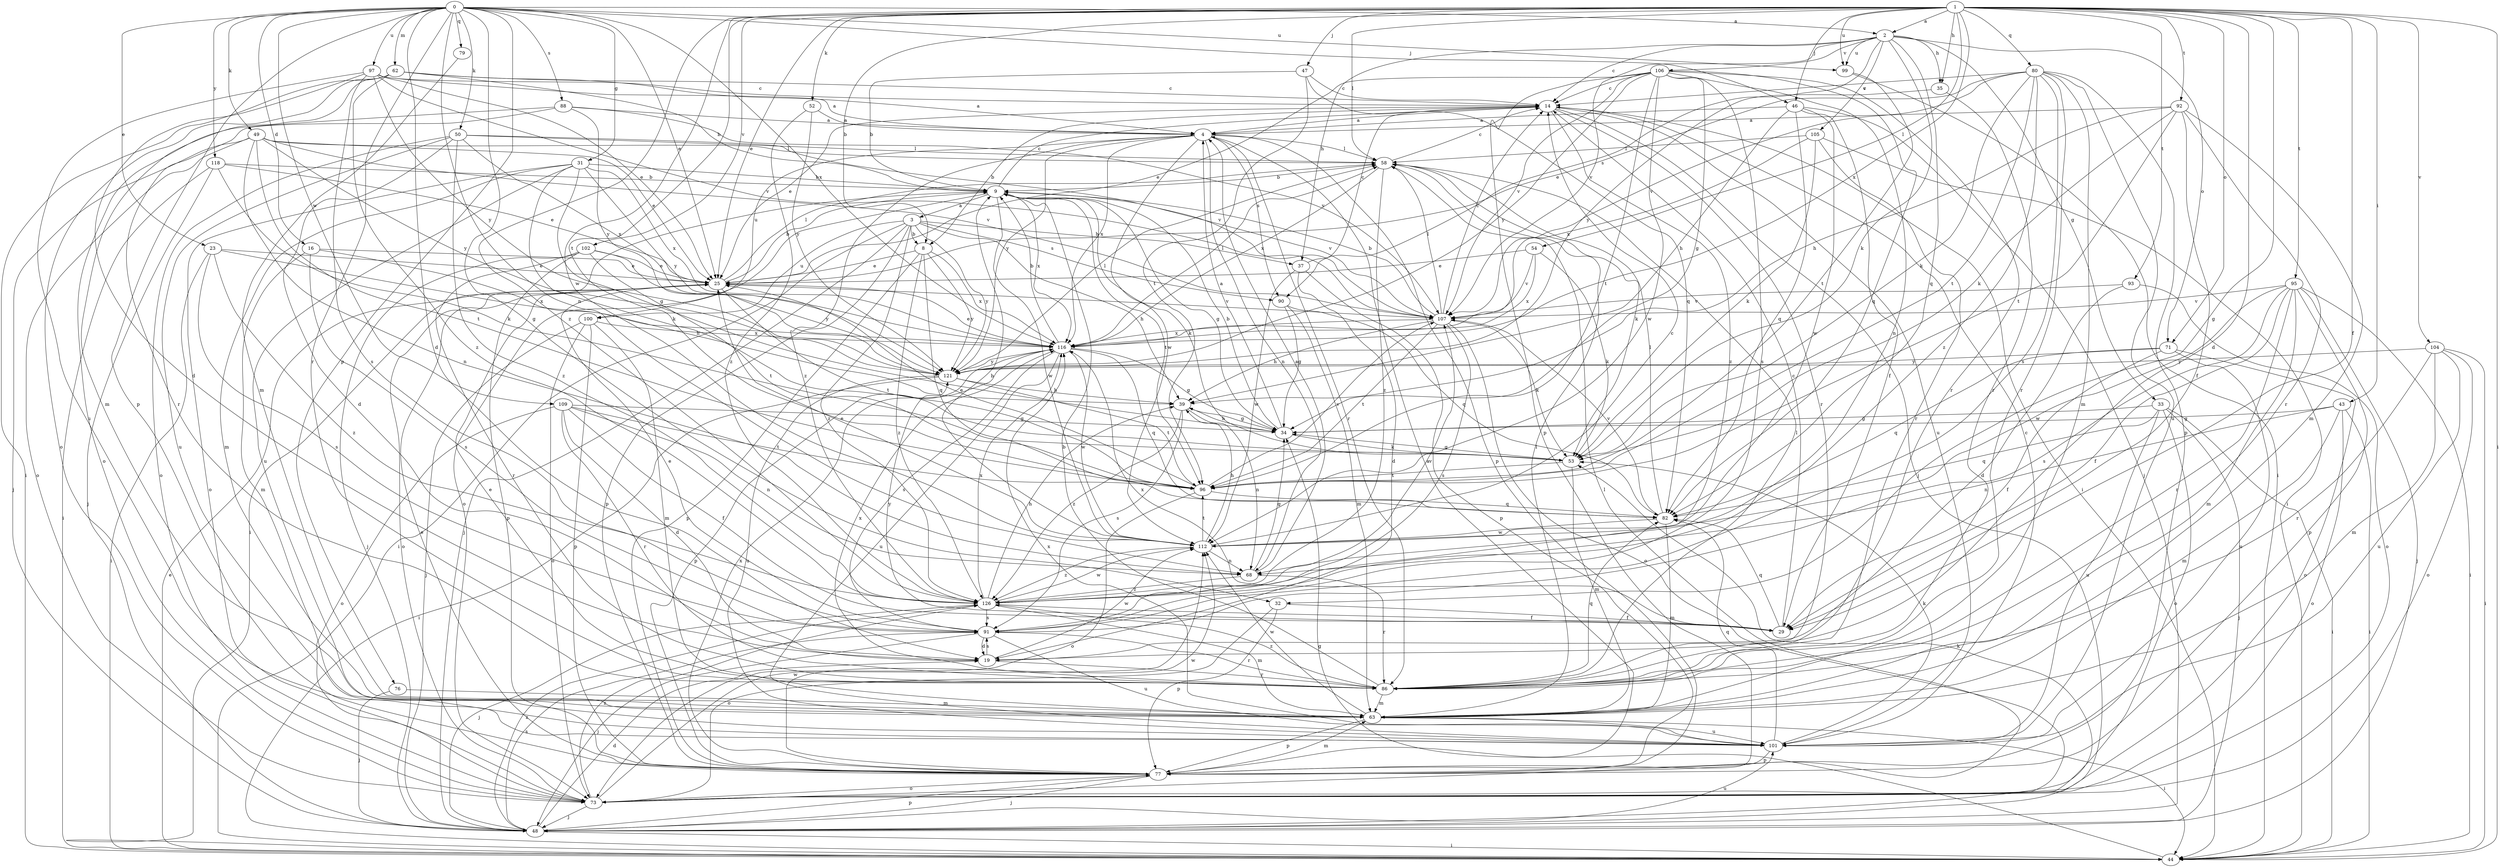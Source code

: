 strict digraph  {
0;
1;
2;
3;
4;
8;
9;
14;
16;
19;
23;
25;
29;
31;
32;
33;
34;
35;
37;
39;
43;
44;
46;
47;
48;
49;
50;
52;
53;
54;
58;
62;
63;
68;
71;
73;
76;
77;
79;
80;
82;
86;
88;
90;
91;
92;
93;
95;
96;
97;
99;
100;
101;
102;
104;
105;
106;
107;
109;
112;
116;
118;
121;
126;
0 -> 2  [label=a];
0 -> 16  [label=d];
0 -> 19  [label=d];
0 -> 23  [label=e];
0 -> 25  [label=e];
0 -> 31  [label=g];
0 -> 32  [label=g];
0 -> 46  [label=j];
0 -> 49  [label=k];
0 -> 50  [label=k];
0 -> 62  [label=m];
0 -> 68  [label=n];
0 -> 76  [label=p];
0 -> 77  [label=p];
0 -> 79  [label=q];
0 -> 86  [label=r];
0 -> 88  [label=s];
0 -> 97  [label=u];
0 -> 99  [label=u];
0 -> 109  [label=w];
0 -> 116  [label=x];
0 -> 118  [label=y];
1 -> 2  [label=a];
1 -> 8  [label=b];
1 -> 19  [label=d];
1 -> 25  [label=e];
1 -> 29  [label=f];
1 -> 32  [label=g];
1 -> 35  [label=h];
1 -> 43  [label=i];
1 -> 44  [label=i];
1 -> 46  [label=j];
1 -> 47  [label=j];
1 -> 52  [label=k];
1 -> 54  [label=l];
1 -> 58  [label=l];
1 -> 71  [label=o];
1 -> 80  [label=q];
1 -> 92  [label=t];
1 -> 93  [label=t];
1 -> 95  [label=t];
1 -> 96  [label=t];
1 -> 99  [label=u];
1 -> 102  [label=v];
1 -> 104  [label=v];
1 -> 112  [label=w];
1 -> 116  [label=x];
1 -> 126  [label=z];
2 -> 14  [label=c];
2 -> 33  [label=g];
2 -> 35  [label=h];
2 -> 37  [label=h];
2 -> 53  [label=k];
2 -> 71  [label=o];
2 -> 82  [label=q];
2 -> 90  [label=s];
2 -> 99  [label=u];
2 -> 105  [label=v];
2 -> 106  [label=v];
2 -> 107  [label=v];
3 -> 8  [label=b];
3 -> 37  [label=h];
3 -> 39  [label=h];
3 -> 44  [label=i];
3 -> 48  [label=j];
3 -> 77  [label=p];
3 -> 90  [label=s];
3 -> 100  [label=u];
3 -> 121  [label=y];
3 -> 126  [label=z];
4 -> 58  [label=l];
4 -> 68  [label=n];
4 -> 77  [label=p];
4 -> 86  [label=r];
4 -> 90  [label=s];
4 -> 100  [label=u];
4 -> 112  [label=w];
4 -> 116  [label=x];
4 -> 121  [label=y];
4 -> 126  [label=z];
8 -> 25  [label=e];
8 -> 77  [label=p];
8 -> 82  [label=q];
8 -> 116  [label=x];
8 -> 121  [label=y];
8 -> 126  [label=z];
9 -> 3  [label=a];
9 -> 14  [label=c];
9 -> 34  [label=g];
9 -> 44  [label=i];
9 -> 53  [label=k];
9 -> 73  [label=o];
9 -> 96  [label=t];
9 -> 107  [label=v];
9 -> 112  [label=w];
9 -> 116  [label=x];
14 -> 4  [label=a];
14 -> 8  [label=b];
14 -> 25  [label=e];
14 -> 44  [label=i];
14 -> 48  [label=j];
14 -> 86  [label=r];
14 -> 101  [label=u];
14 -> 126  [label=z];
16 -> 25  [label=e];
16 -> 39  [label=h];
16 -> 63  [label=m];
16 -> 91  [label=s];
19 -> 86  [label=r];
19 -> 91  [label=s];
19 -> 112  [label=w];
23 -> 25  [label=e];
23 -> 44  [label=i];
23 -> 91  [label=s];
23 -> 116  [label=x];
23 -> 126  [label=z];
25 -> 9  [label=b];
25 -> 58  [label=l];
25 -> 73  [label=o];
25 -> 96  [label=t];
25 -> 107  [label=v];
29 -> 14  [label=c];
29 -> 82  [label=q];
29 -> 116  [label=x];
29 -> 121  [label=y];
31 -> 9  [label=b];
31 -> 34  [label=g];
31 -> 53  [label=k];
31 -> 63  [label=m];
31 -> 73  [label=o];
31 -> 101  [label=u];
31 -> 116  [label=x];
31 -> 121  [label=y];
32 -> 29  [label=f];
32 -> 73  [label=o];
32 -> 77  [label=p];
33 -> 34  [label=g];
33 -> 44  [label=i];
33 -> 48  [label=j];
33 -> 73  [label=o];
33 -> 82  [label=q];
33 -> 101  [label=u];
34 -> 4  [label=a];
34 -> 9  [label=b];
34 -> 39  [label=h];
34 -> 53  [label=k];
35 -> 86  [label=r];
35 -> 121  [label=y];
37 -> 14  [label=c];
37 -> 19  [label=d];
37 -> 77  [label=p];
37 -> 112  [label=w];
39 -> 34  [label=g];
39 -> 68  [label=n];
39 -> 91  [label=s];
39 -> 126  [label=z];
43 -> 34  [label=g];
43 -> 44  [label=i];
43 -> 63  [label=m];
43 -> 68  [label=n];
43 -> 73  [label=o];
44 -> 25  [label=e];
44 -> 34  [label=g];
46 -> 4  [label=a];
46 -> 29  [label=f];
46 -> 39  [label=h];
46 -> 48  [label=j];
46 -> 82  [label=q];
46 -> 112  [label=w];
47 -> 9  [label=b];
47 -> 14  [label=c];
47 -> 82  [label=q];
47 -> 96  [label=t];
48 -> 19  [label=d];
48 -> 44  [label=i];
48 -> 53  [label=k];
48 -> 77  [label=p];
48 -> 91  [label=s];
48 -> 101  [label=u];
48 -> 126  [label=z];
49 -> 25  [label=e];
49 -> 48  [label=j];
49 -> 58  [label=l];
49 -> 68  [label=n];
49 -> 73  [label=o];
49 -> 96  [label=t];
49 -> 107  [label=v];
49 -> 121  [label=y];
50 -> 19  [label=d];
50 -> 58  [label=l];
50 -> 73  [label=o];
50 -> 101  [label=u];
50 -> 107  [label=v];
50 -> 116  [label=x];
50 -> 126  [label=z];
52 -> 4  [label=a];
52 -> 121  [label=y];
52 -> 126  [label=z];
53 -> 34  [label=g];
53 -> 63  [label=m];
53 -> 96  [label=t];
54 -> 25  [label=e];
54 -> 53  [label=k];
54 -> 107  [label=v];
54 -> 116  [label=x];
58 -> 9  [label=b];
58 -> 14  [label=c];
58 -> 53  [label=k];
58 -> 116  [label=x];
58 -> 126  [label=z];
62 -> 4  [label=a];
62 -> 9  [label=b];
62 -> 14  [label=c];
62 -> 44  [label=i];
62 -> 63  [label=m];
62 -> 73  [label=o];
62 -> 126  [label=z];
63 -> 44  [label=i];
63 -> 58  [label=l];
63 -> 77  [label=p];
63 -> 101  [label=u];
63 -> 112  [label=w];
68 -> 4  [label=a];
68 -> 34  [label=g];
68 -> 86  [label=r];
68 -> 126  [label=z];
71 -> 29  [label=f];
71 -> 73  [label=o];
71 -> 82  [label=q];
71 -> 101  [label=u];
71 -> 121  [label=y];
73 -> 48  [label=j];
73 -> 58  [label=l];
73 -> 112  [label=w];
73 -> 126  [label=z];
76 -> 48  [label=j];
76 -> 63  [label=m];
77 -> 4  [label=a];
77 -> 25  [label=e];
77 -> 48  [label=j];
77 -> 63  [label=m];
77 -> 73  [label=o];
77 -> 112  [label=w];
77 -> 116  [label=x];
79 -> 63  [label=m];
80 -> 14  [label=c];
80 -> 25  [label=e];
80 -> 53  [label=k];
80 -> 63  [label=m];
80 -> 77  [label=p];
80 -> 86  [label=r];
80 -> 91  [label=s];
80 -> 96  [label=t];
80 -> 101  [label=u];
80 -> 107  [label=v];
80 -> 126  [label=z];
82 -> 58  [label=l];
82 -> 63  [label=m];
82 -> 107  [label=v];
82 -> 112  [label=w];
86 -> 9  [label=b];
86 -> 25  [label=e];
86 -> 58  [label=l];
86 -> 63  [label=m];
86 -> 82  [label=q];
86 -> 116  [label=x];
86 -> 126  [label=z];
88 -> 4  [label=a];
88 -> 73  [label=o];
88 -> 86  [label=r];
88 -> 107  [label=v];
88 -> 121  [label=y];
90 -> 34  [label=g];
90 -> 63  [label=m];
90 -> 82  [label=q];
91 -> 19  [label=d];
91 -> 25  [label=e];
91 -> 48  [label=j];
91 -> 86  [label=r];
91 -> 101  [label=u];
92 -> 4  [label=a];
92 -> 29  [label=f];
92 -> 39  [label=h];
92 -> 53  [label=k];
92 -> 63  [label=m];
92 -> 86  [label=r];
92 -> 96  [label=t];
93 -> 19  [label=d];
93 -> 73  [label=o];
93 -> 107  [label=v];
95 -> 29  [label=f];
95 -> 44  [label=i];
95 -> 48  [label=j];
95 -> 63  [label=m];
95 -> 77  [label=p];
95 -> 86  [label=r];
95 -> 91  [label=s];
95 -> 107  [label=v];
95 -> 112  [label=w];
96 -> 25  [label=e];
96 -> 73  [label=o];
96 -> 82  [label=q];
96 -> 107  [label=v];
97 -> 4  [label=a];
97 -> 14  [label=c];
97 -> 19  [label=d];
97 -> 25  [label=e];
97 -> 91  [label=s];
97 -> 101  [label=u];
97 -> 107  [label=v];
97 -> 121  [label=y];
99 -> 44  [label=i];
99 -> 96  [label=t];
100 -> 48  [label=j];
100 -> 63  [label=m];
100 -> 73  [label=o];
100 -> 77  [label=p];
100 -> 116  [label=x];
101 -> 14  [label=c];
101 -> 53  [label=k];
101 -> 77  [label=p];
101 -> 82  [label=q];
101 -> 116  [label=x];
102 -> 25  [label=e];
102 -> 48  [label=j];
102 -> 77  [label=p];
102 -> 86  [label=r];
102 -> 96  [label=t];
102 -> 121  [label=y];
104 -> 44  [label=i];
104 -> 63  [label=m];
104 -> 73  [label=o];
104 -> 86  [label=r];
104 -> 101  [label=u];
104 -> 121  [label=y];
105 -> 44  [label=i];
105 -> 53  [label=k];
105 -> 58  [label=l];
105 -> 86  [label=r];
105 -> 116  [label=x];
106 -> 14  [label=c];
106 -> 25  [label=e];
106 -> 34  [label=g];
106 -> 68  [label=n];
106 -> 77  [label=p];
106 -> 82  [label=q];
106 -> 86  [label=r];
106 -> 91  [label=s];
106 -> 96  [label=t];
106 -> 107  [label=v];
106 -> 112  [label=w];
106 -> 121  [label=y];
107 -> 9  [label=b];
107 -> 14  [label=c];
107 -> 39  [label=h];
107 -> 53  [label=k];
107 -> 58  [label=l];
107 -> 73  [label=o];
107 -> 91  [label=s];
107 -> 96  [label=t];
107 -> 116  [label=x];
109 -> 19  [label=d];
109 -> 29  [label=f];
109 -> 34  [label=g];
109 -> 68  [label=n];
109 -> 73  [label=o];
109 -> 86  [label=r];
109 -> 96  [label=t];
112 -> 9  [label=b];
112 -> 14  [label=c];
112 -> 25  [label=e];
112 -> 39  [label=h];
112 -> 68  [label=n];
112 -> 96  [label=t];
112 -> 126  [label=z];
116 -> 9  [label=b];
116 -> 25  [label=e];
116 -> 34  [label=g];
116 -> 58  [label=l];
116 -> 77  [label=p];
116 -> 82  [label=q];
116 -> 91  [label=s];
116 -> 101  [label=u];
116 -> 112  [label=w];
116 -> 121  [label=y];
118 -> 9  [label=b];
118 -> 25  [label=e];
118 -> 44  [label=i];
118 -> 48  [label=j];
118 -> 53  [label=k];
121 -> 39  [label=h];
121 -> 44  [label=i];
121 -> 58  [label=l];
121 -> 96  [label=t];
121 -> 101  [label=u];
126 -> 29  [label=f];
126 -> 39  [label=h];
126 -> 48  [label=j];
126 -> 63  [label=m];
126 -> 91  [label=s];
126 -> 107  [label=v];
126 -> 112  [label=w];
126 -> 116  [label=x];
}
